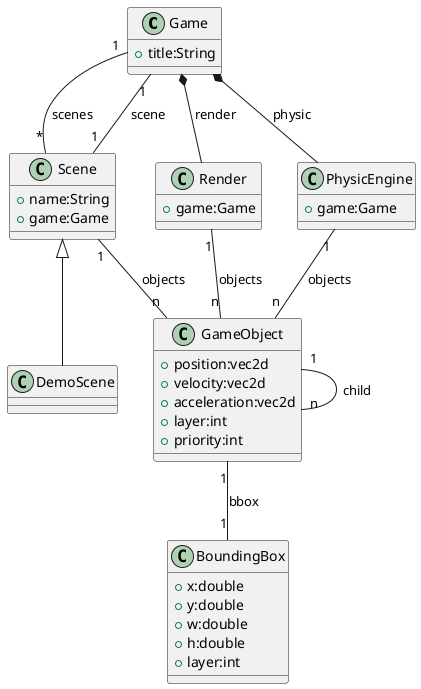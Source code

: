 @startuml
class Game{
    +title:String
}
class GameObject{
    +position:vec2d
    +velocity:vec2d
    +acceleration:vec2d
    +layer:int
    +priority:int
}
class BoundingBox{
    +x:double
    +y:double
    +w:double
    +h:double
    +layer:int
}
class Scene{
    +name:String
    +game:Game
}
class DemoScene extends Scene
class Render{
    +game:Game
}
class PhysicEngine{
    +game:Game
}
Game *-- Render:render
Game *-- PhysicEngine:physic
Game "1" -- "*" Scene:scenes
Game "1" -- "1" Scene:scene
Scene "1" -- "n" GameObject:objects
Render "1" -- "n" GameObject:objects
PhysicEngine "1" -- "n" GameObject:objects
GameObject "1" -- "n" GameObject:child
GameObject "1" -- "1" BoundingBox:bbox
@enduml
